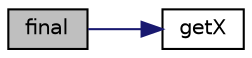 digraph "final"
{
  edge [fontname="Helvetica",fontsize="10",labelfontname="Helvetica",labelfontsize="10"];
  node [fontname="Helvetica",fontsize="10",shape=record];
  rankdir="LR";
  Node1 [label="final",height=0.2,width=0.4,color="black", fillcolor="grey75", style="filled", fontcolor="black"];
  Node1 -> Node2 [color="midnightblue",fontsize="10",style="solid",fontname="Helvetica"];
  Node2 [label="getX",height=0.2,width=0.4,color="black", fillcolor="white", style="filled",URL="$StudentList_8c.html#a6d3ac345eba2405cff0faa7a85bac468"];
}
